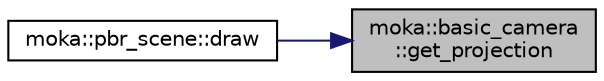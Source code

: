 digraph "moka::basic_camera::get_projection"
{
 // LATEX_PDF_SIZE
  edge [fontname="Helvetica",fontsize="10",labelfontname="Helvetica",labelfontsize="10"];
  node [fontname="Helvetica",fontsize="10",shape=record];
  rankdir="RL";
  Node10 [label="moka::basic_camera\l::get_projection",height=0.2,width=0.4,color="black", fillcolor="grey75", style="filled", fontcolor="black",tooltip="Get the projection of the camera."];
  Node10 -> Node11 [dir="back",color="midnightblue",fontsize="10",style="solid",fontname="Helvetica"];
  Node11 [label="moka::pbr_scene::draw",height=0.2,width=0.4,color="black", fillcolor="white", style="filled",URL="$classmoka_1_1pbr__scene.html#a520722e6fd897bd9d35cd5c1b6eb14b6",tooltip="Draw the scene."];
}
